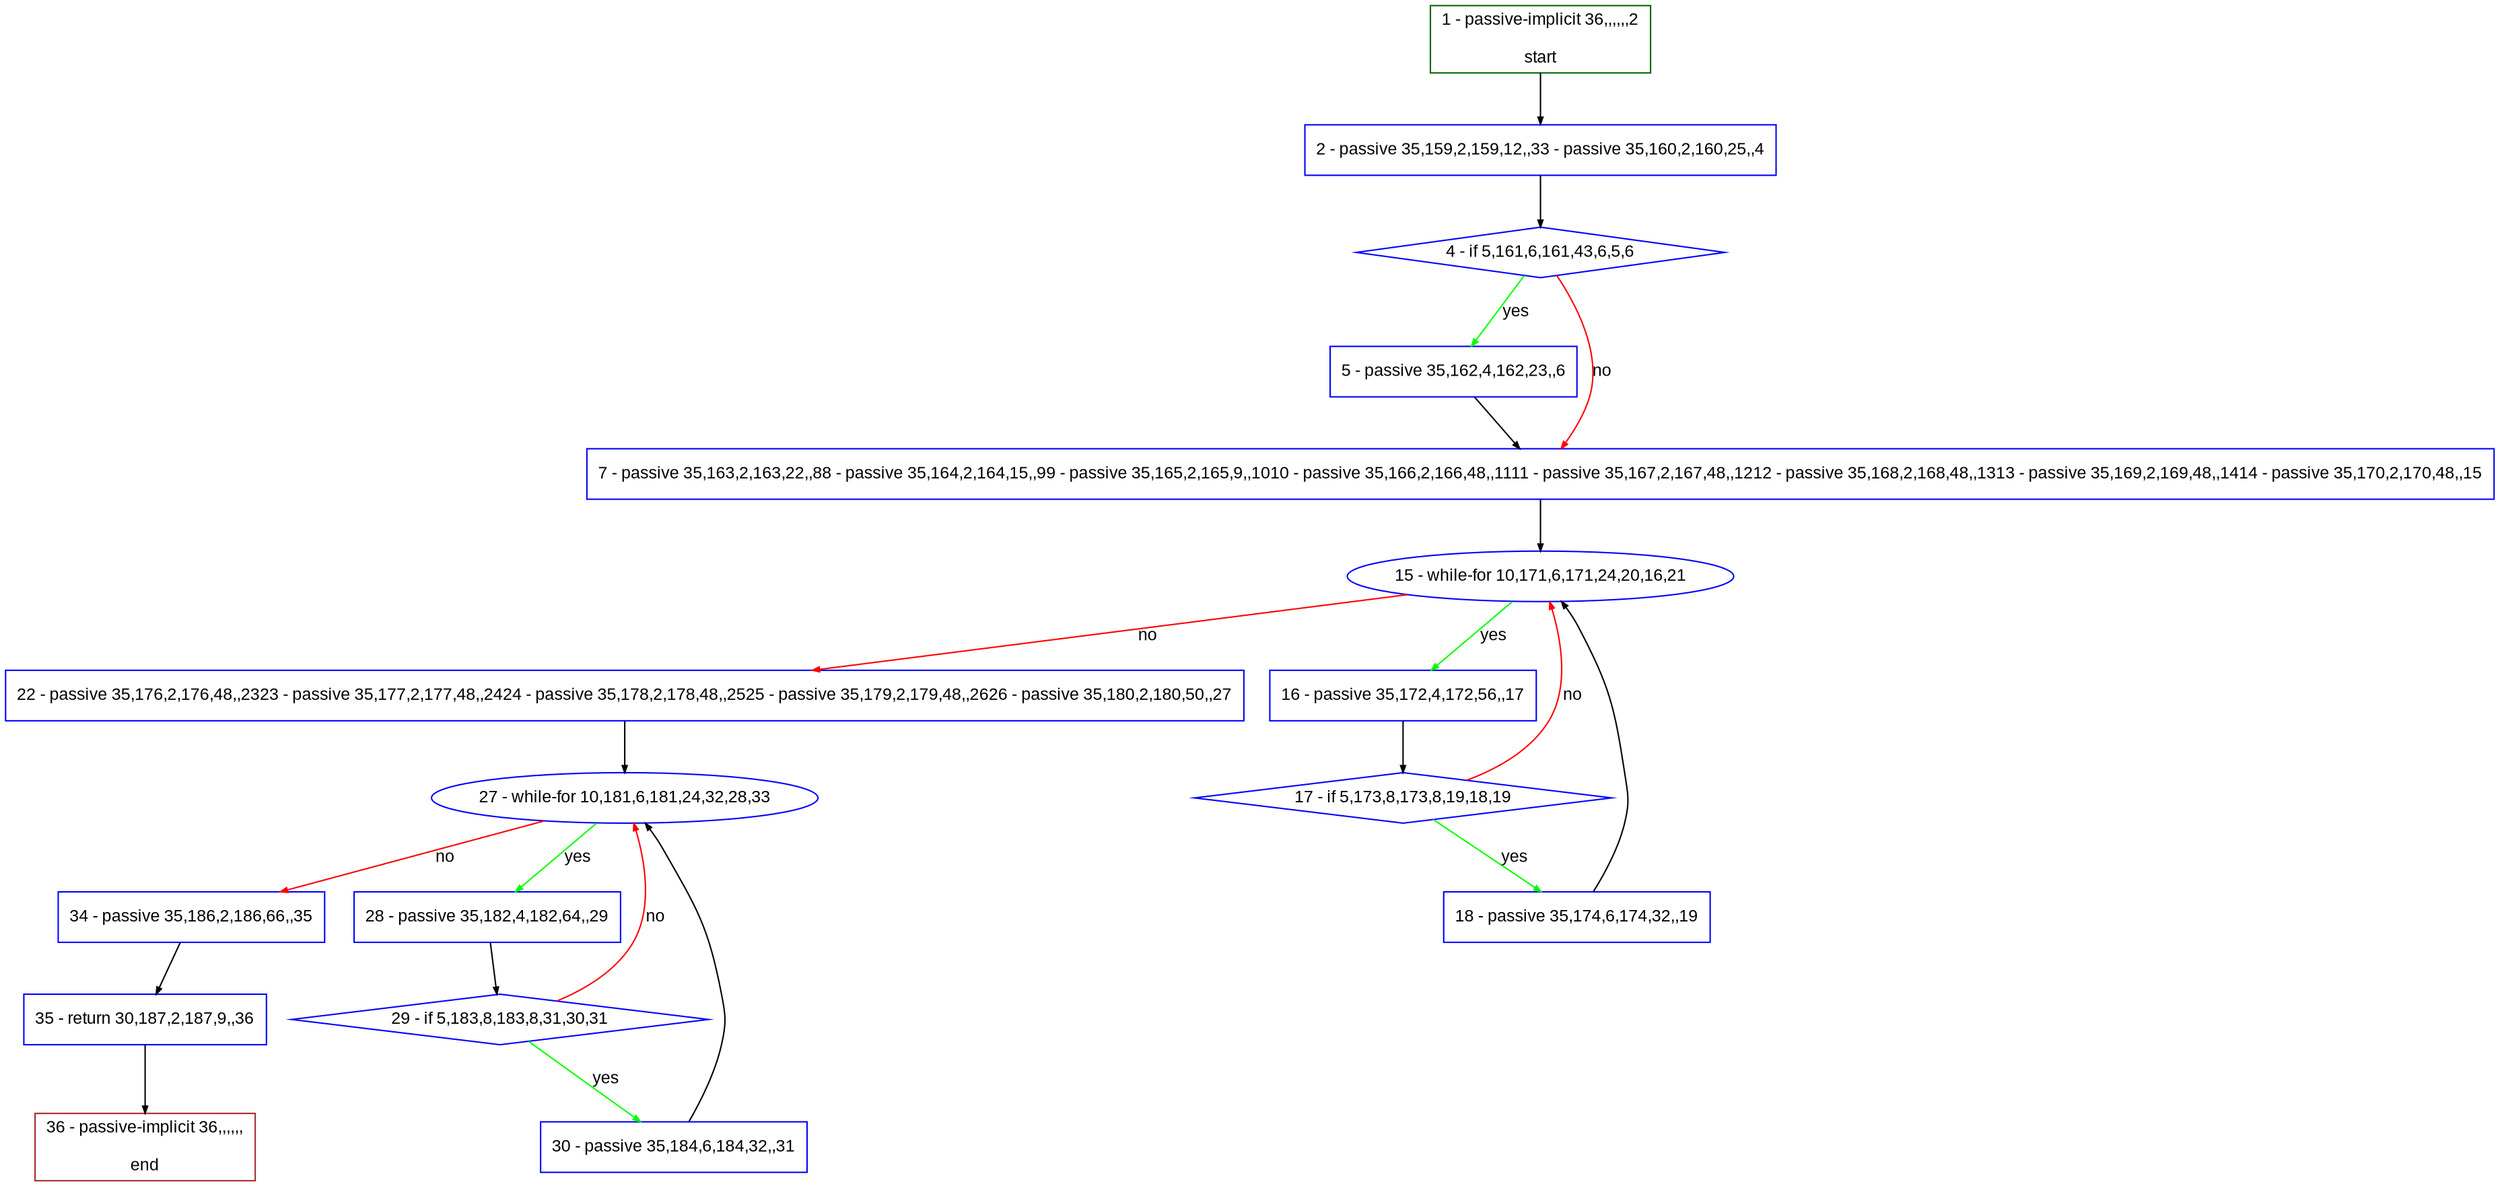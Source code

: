 digraph "" {
  graph [pack="true", label="", fontsize="12", packmode="clust", fontname="Arial", fillcolor="#FFFFCC", bgcolor="white", style="rounded,filled", compound="true"];
  node [node_initialized="no", label="", color="grey", fontsize="12", fillcolor="white", fontname="Arial", style="filled", shape="rectangle", compound="true", fixedsize="false"];
  edge [fontcolor="black", arrowhead="normal", arrowtail="none", arrowsize="0.5", ltail="", label="", color="black", fontsize="12", lhead="", fontname="Arial", dir="forward", compound="true"];
  __N1 [label="2 - passive 35,159,2,159,12,,33 - passive 35,160,2,160,25,,4", color="#0000ff", fillcolor="#ffffff", style="filled", shape="box"];
  __N2 [label="1 - passive-implicit 36,,,,,,2\n\nstart", color="#006400", fillcolor="#ffffff", style="filled", shape="box"];
  __N3 [label="4 - if 5,161,6,161,43,6,5,6", color="#0000ff", fillcolor="#ffffff", style="filled", shape="diamond"];
  __N4 [label="5 - passive 35,162,4,162,23,,6", color="#0000ff", fillcolor="#ffffff", style="filled", shape="box"];
  __N5 [label="7 - passive 35,163,2,163,22,,88 - passive 35,164,2,164,15,,99 - passive 35,165,2,165,9,,1010 - passive 35,166,2,166,48,,1111 - passive 35,167,2,167,48,,1212 - passive 35,168,2,168,48,,1313 - passive 35,169,2,169,48,,1414 - passive 35,170,2,170,48,,15", color="#0000ff", fillcolor="#ffffff", style="filled", shape="box"];
  __N6 [label="15 - while-for 10,171,6,171,24,20,16,21", color="#0000ff", fillcolor="#ffffff", style="filled", shape="oval"];
  __N7 [label="16 - passive 35,172,4,172,56,,17", color="#0000ff", fillcolor="#ffffff", style="filled", shape="box"];
  __N8 [label="22 - passive 35,176,2,176,48,,2323 - passive 35,177,2,177,48,,2424 - passive 35,178,2,178,48,,2525 - passive 35,179,2,179,48,,2626 - passive 35,180,2,180,50,,27", color="#0000ff", fillcolor="#ffffff", style="filled", shape="box"];
  __N9 [label="17 - if 5,173,8,173,8,19,18,19", color="#0000ff", fillcolor="#ffffff", style="filled", shape="diamond"];
  __N10 [label="18 - passive 35,174,6,174,32,,19", color="#0000ff", fillcolor="#ffffff", style="filled", shape="box"];
  __N11 [label="27 - while-for 10,181,6,181,24,32,28,33", color="#0000ff", fillcolor="#ffffff", style="filled", shape="oval"];
  __N12 [label="28 - passive 35,182,4,182,64,,29", color="#0000ff", fillcolor="#ffffff", style="filled", shape="box"];
  __N13 [label="34 - passive 35,186,2,186,66,,35", color="#0000ff", fillcolor="#ffffff", style="filled", shape="box"];
  __N14 [label="29 - if 5,183,8,183,8,31,30,31", color="#0000ff", fillcolor="#ffffff", style="filled", shape="diamond"];
  __N15 [label="30 - passive 35,184,6,184,32,,31", color="#0000ff", fillcolor="#ffffff", style="filled", shape="box"];
  __N16 [label="35 - return 30,187,2,187,9,,36", color="#0000ff", fillcolor="#ffffff", style="filled", shape="box"];
  __N17 [label="36 - passive-implicit 36,,,,,,\n\nend", color="#a52a2a", fillcolor="#ffffff", style="filled", shape="box"];
  __N2 -> __N1 [arrowhead="normal", arrowtail="none", color="#000000", label="", dir="forward"];
  __N1 -> __N3 [arrowhead="normal", arrowtail="none", color="#000000", label="", dir="forward"];
  __N3 -> __N4 [arrowhead="normal", arrowtail="none", color="#00ff00", label="yes", dir="forward"];
  __N3 -> __N5 [arrowhead="normal", arrowtail="none", color="#ff0000", label="no", dir="forward"];
  __N4 -> __N5 [arrowhead="normal", arrowtail="none", color="#000000", label="", dir="forward"];
  __N5 -> __N6 [arrowhead="normal", arrowtail="none", color="#000000", label="", dir="forward"];
  __N6 -> __N7 [arrowhead="normal", arrowtail="none", color="#00ff00", label="yes", dir="forward"];
  __N6 -> __N8 [arrowhead="normal", arrowtail="none", color="#ff0000", label="no", dir="forward"];
  __N7 -> __N9 [arrowhead="normal", arrowtail="none", color="#000000", label="", dir="forward"];
  __N9 -> __N6 [arrowhead="normal", arrowtail="none", color="#ff0000", label="no", dir="forward"];
  __N9 -> __N10 [arrowhead="normal", arrowtail="none", color="#00ff00", label="yes", dir="forward"];
  __N10 -> __N6 [arrowhead="normal", arrowtail="none", color="#000000", label="", dir="forward"];
  __N8 -> __N11 [arrowhead="normal", arrowtail="none", color="#000000", label="", dir="forward"];
  __N11 -> __N12 [arrowhead="normal", arrowtail="none", color="#00ff00", label="yes", dir="forward"];
  __N11 -> __N13 [arrowhead="normal", arrowtail="none", color="#ff0000", label="no", dir="forward"];
  __N12 -> __N14 [arrowhead="normal", arrowtail="none", color="#000000", label="", dir="forward"];
  __N14 -> __N11 [arrowhead="normal", arrowtail="none", color="#ff0000", label="no", dir="forward"];
  __N14 -> __N15 [arrowhead="normal", arrowtail="none", color="#00ff00", label="yes", dir="forward"];
  __N15 -> __N11 [arrowhead="normal", arrowtail="none", color="#000000", label="", dir="forward"];
  __N13 -> __N16 [arrowhead="normal", arrowtail="none", color="#000000", label="", dir="forward"];
  __N16 -> __N17 [arrowhead="normal", arrowtail="none", color="#000000", label="", dir="forward"];
}
